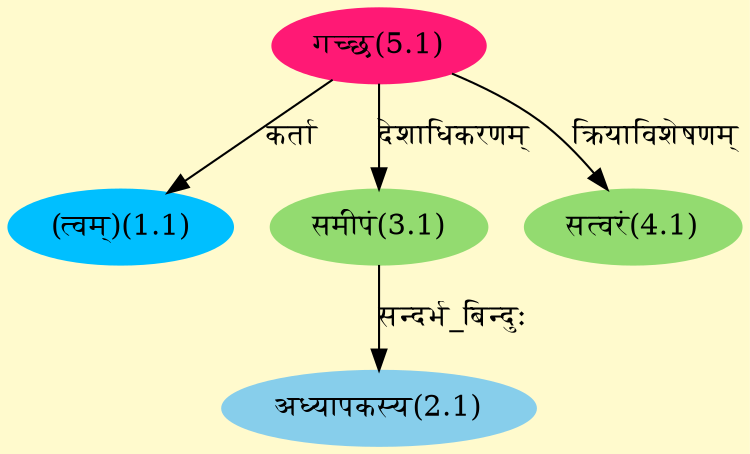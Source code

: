 digraph G{
rankdir=BT;
 compound=true;
 bgcolor="lemonchiffon1";
Node1_1 [style=filled, color="#00BFFF" label = "(त्वम्)(1.1)"]
Node5_1 [style=filled, color="#FF1975" label = "गच्छ(5.1)"]
Node2_1 [style=filled, color="#87CEEB" label = "अध्यापकस्य(2.1)"]
Node3_1 [style=filled, color="#93DB70" label = "समीपं(3.1)"]
Node4_1 [style=filled, color="#93DB70" label = "सत्वरं(4.1)"]
/* Start of Relations section */

Node1_1 -> Node5_1 [  label="कर्ता"  dir="back" ]
Node2_1 -> Node3_1 [  label="सन्दर्भ_बिन्दुः"  dir="back" ]
Node3_1 -> Node5_1 [  label="देशाधिकरणम्"  dir="back" ]
Node4_1 -> Node5_1 [  label="क्रियाविशेषणम्"  dir="back" ]
}
